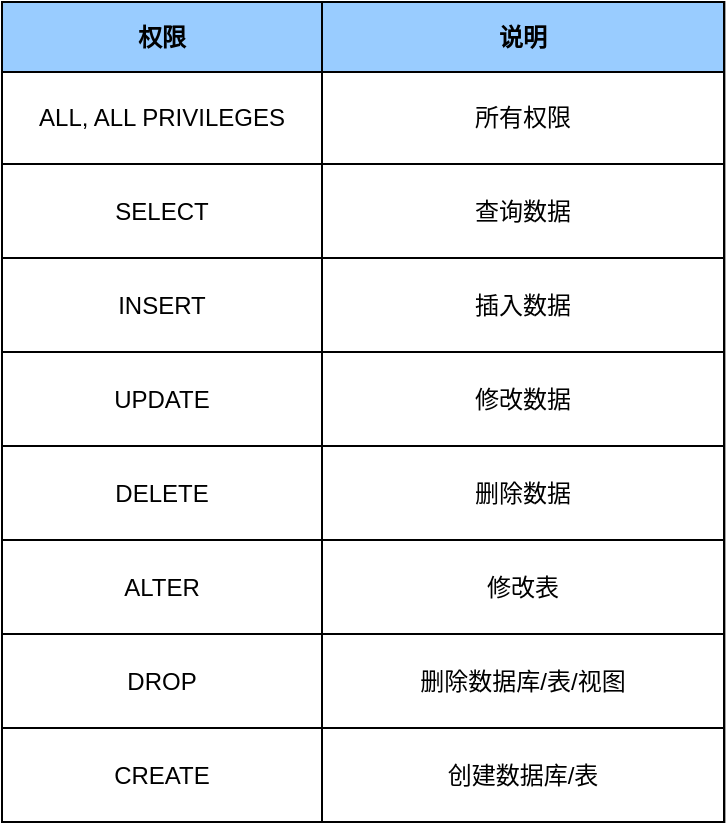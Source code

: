 <mxfile version="21.7.4" type="github">
  <diagram name="第 1 页" id="7FOJcTMbbut2a_c0-8ov">
    <mxGraphModel dx="955" dy="393" grid="0" gridSize="10" guides="1" tooltips="1" connect="1" arrows="1" fold="1" page="1" pageScale="1" pageWidth="1920" pageHeight="1200" math="0" shadow="0">
      <root>
        <mxCell id="0" />
        <mxCell id="1" parent="0" />
        <mxCell id="NW7v9wk6wR8gTTQCwTLa-1" value="" style="childLayout=tableLayout;recursiveResize=0;shadow=0;fillColor=none;" vertex="1" parent="1">
          <mxGeometry x="498" y="151" width="361.18" height="410" as="geometry" />
        </mxCell>
        <mxCell id="NW7v9wk6wR8gTTQCwTLa-2" value="" style="shape=tableRow;horizontal=0;startSize=0;swimlaneHead=0;swimlaneBody=0;top=0;left=0;bottom=0;right=0;dropTarget=0;collapsible=0;recursiveResize=0;expand=0;fontStyle=0;fillColor=none;strokeColor=inherit;" vertex="1" parent="NW7v9wk6wR8gTTQCwTLa-1">
          <mxGeometry width="361.18" height="35" as="geometry" />
        </mxCell>
        <mxCell id="NW7v9wk6wR8gTTQCwTLa-3" value="权限" style="connectable=0;recursiveResize=0;strokeColor=inherit;fillColor=#99CCFF;align=center;whiteSpace=wrap;html=1;fontStyle=1" vertex="1" parent="NW7v9wk6wR8gTTQCwTLa-2">
          <mxGeometry width="160" height="35" as="geometry">
            <mxRectangle width="160" height="35" as="alternateBounds" />
          </mxGeometry>
        </mxCell>
        <mxCell id="NW7v9wk6wR8gTTQCwTLa-4" value="说明" style="connectable=0;recursiveResize=0;strokeColor=inherit;fillColor=#99CCFF;align=center;whiteSpace=wrap;html=1;fontStyle=1" vertex="1" parent="NW7v9wk6wR8gTTQCwTLa-2">
          <mxGeometry x="160" width="201" height="35" as="geometry">
            <mxRectangle width="201" height="35" as="alternateBounds" />
          </mxGeometry>
        </mxCell>
        <mxCell id="NW7v9wk6wR8gTTQCwTLa-6" style="shape=tableRow;horizontal=0;startSize=0;swimlaneHead=0;swimlaneBody=0;top=0;left=0;bottom=0;right=0;dropTarget=0;collapsible=0;recursiveResize=0;expand=0;fontStyle=0;fillColor=none;strokeColor=inherit;" vertex="1" parent="NW7v9wk6wR8gTTQCwTLa-1">
          <mxGeometry y="35" width="361.18" height="46" as="geometry" />
        </mxCell>
        <mxCell id="NW7v9wk6wR8gTTQCwTLa-7" value="ALL, ALL PRIVILEGES" style="connectable=0;recursiveResize=0;strokeColor=inherit;fillColor=none;align=center;whiteSpace=wrap;html=1;" vertex="1" parent="NW7v9wk6wR8gTTQCwTLa-6">
          <mxGeometry width="160" height="46" as="geometry">
            <mxRectangle width="160" height="46" as="alternateBounds" />
          </mxGeometry>
        </mxCell>
        <mxCell id="NW7v9wk6wR8gTTQCwTLa-8" value="所有权限" style="connectable=0;recursiveResize=0;strokeColor=inherit;fillColor=none;align=center;whiteSpace=wrap;html=1;" vertex="1" parent="NW7v9wk6wR8gTTQCwTLa-6">
          <mxGeometry x="160" width="201" height="46" as="geometry">
            <mxRectangle width="201" height="46" as="alternateBounds" />
          </mxGeometry>
        </mxCell>
        <mxCell id="NW7v9wk6wR8gTTQCwTLa-10" style="shape=tableRow;horizontal=0;startSize=0;swimlaneHead=0;swimlaneBody=0;top=0;left=0;bottom=0;right=0;dropTarget=0;collapsible=0;recursiveResize=0;expand=0;fontStyle=0;fillColor=none;strokeColor=inherit;" vertex="1" parent="NW7v9wk6wR8gTTQCwTLa-1">
          <mxGeometry y="81" width="361.18" height="47" as="geometry" />
        </mxCell>
        <mxCell id="NW7v9wk6wR8gTTQCwTLa-11" value="SELECT" style="connectable=0;recursiveResize=0;strokeColor=inherit;fillColor=none;align=center;whiteSpace=wrap;html=1;" vertex="1" parent="NW7v9wk6wR8gTTQCwTLa-10">
          <mxGeometry width="160" height="47" as="geometry">
            <mxRectangle width="160" height="47" as="alternateBounds" />
          </mxGeometry>
        </mxCell>
        <mxCell id="NW7v9wk6wR8gTTQCwTLa-12" value="查询数据" style="connectable=0;recursiveResize=0;strokeColor=inherit;fillColor=none;align=center;whiteSpace=wrap;html=1;" vertex="1" parent="NW7v9wk6wR8gTTQCwTLa-10">
          <mxGeometry x="160" width="201" height="47" as="geometry">
            <mxRectangle width="201" height="47" as="alternateBounds" />
          </mxGeometry>
        </mxCell>
        <mxCell id="NW7v9wk6wR8gTTQCwTLa-14" style="shape=tableRow;horizontal=0;startSize=0;swimlaneHead=0;swimlaneBody=0;top=0;left=0;bottom=0;right=0;dropTarget=0;collapsible=0;recursiveResize=0;expand=0;fontStyle=0;fillColor=none;strokeColor=inherit;" vertex="1" parent="NW7v9wk6wR8gTTQCwTLa-1">
          <mxGeometry y="128" width="361.18" height="47" as="geometry" />
        </mxCell>
        <mxCell id="NW7v9wk6wR8gTTQCwTLa-15" value="INSERT" style="connectable=0;recursiveResize=0;strokeColor=inherit;fillColor=none;align=center;whiteSpace=wrap;html=1;" vertex="1" parent="NW7v9wk6wR8gTTQCwTLa-14">
          <mxGeometry width="160" height="47" as="geometry">
            <mxRectangle width="160" height="47" as="alternateBounds" />
          </mxGeometry>
        </mxCell>
        <mxCell id="NW7v9wk6wR8gTTQCwTLa-16" value="插入数据" style="connectable=0;recursiveResize=0;strokeColor=inherit;fillColor=none;align=center;whiteSpace=wrap;html=1;" vertex="1" parent="NW7v9wk6wR8gTTQCwTLa-14">
          <mxGeometry x="160" width="201" height="47" as="geometry">
            <mxRectangle width="201" height="47" as="alternateBounds" />
          </mxGeometry>
        </mxCell>
        <mxCell id="NW7v9wk6wR8gTTQCwTLa-17" style="shape=tableRow;horizontal=0;startSize=0;swimlaneHead=0;swimlaneBody=0;top=0;left=0;bottom=0;right=0;dropTarget=0;collapsible=0;recursiveResize=0;expand=0;fontStyle=0;fillColor=none;strokeColor=inherit;" vertex="1" parent="NW7v9wk6wR8gTTQCwTLa-1">
          <mxGeometry y="175" width="361.18" height="47" as="geometry" />
        </mxCell>
        <mxCell id="NW7v9wk6wR8gTTQCwTLa-18" value="UPDATE" style="connectable=0;recursiveResize=0;strokeColor=inherit;fillColor=none;align=center;whiteSpace=wrap;html=1;" vertex="1" parent="NW7v9wk6wR8gTTQCwTLa-17">
          <mxGeometry width="160" height="47" as="geometry">
            <mxRectangle width="160" height="47" as="alternateBounds" />
          </mxGeometry>
        </mxCell>
        <mxCell id="NW7v9wk6wR8gTTQCwTLa-19" value="修改数据" style="connectable=0;recursiveResize=0;strokeColor=inherit;fillColor=none;align=center;whiteSpace=wrap;html=1;" vertex="1" parent="NW7v9wk6wR8gTTQCwTLa-17">
          <mxGeometry x="160" width="201" height="47" as="geometry">
            <mxRectangle width="201" height="47" as="alternateBounds" />
          </mxGeometry>
        </mxCell>
        <mxCell id="NW7v9wk6wR8gTTQCwTLa-20" style="shape=tableRow;horizontal=0;startSize=0;swimlaneHead=0;swimlaneBody=0;top=0;left=0;bottom=0;right=0;dropTarget=0;collapsible=0;recursiveResize=0;expand=0;fontStyle=0;fillColor=none;strokeColor=inherit;" vertex="1" parent="NW7v9wk6wR8gTTQCwTLa-1">
          <mxGeometry y="222" width="361.18" height="47" as="geometry" />
        </mxCell>
        <mxCell id="NW7v9wk6wR8gTTQCwTLa-21" value="DELETE" style="connectable=0;recursiveResize=0;strokeColor=inherit;fillColor=none;align=center;whiteSpace=wrap;html=1;" vertex="1" parent="NW7v9wk6wR8gTTQCwTLa-20">
          <mxGeometry width="160" height="47" as="geometry">
            <mxRectangle width="160" height="47" as="alternateBounds" />
          </mxGeometry>
        </mxCell>
        <mxCell id="NW7v9wk6wR8gTTQCwTLa-22" value="删除数据" style="connectable=0;recursiveResize=0;strokeColor=inherit;fillColor=none;align=center;whiteSpace=wrap;html=1;" vertex="1" parent="NW7v9wk6wR8gTTQCwTLa-20">
          <mxGeometry x="160" width="201" height="47" as="geometry">
            <mxRectangle width="201" height="47" as="alternateBounds" />
          </mxGeometry>
        </mxCell>
        <mxCell id="NW7v9wk6wR8gTTQCwTLa-23" style="shape=tableRow;horizontal=0;startSize=0;swimlaneHead=0;swimlaneBody=0;top=0;left=0;bottom=0;right=0;dropTarget=0;collapsible=0;recursiveResize=0;expand=0;fontStyle=0;fillColor=none;strokeColor=inherit;" vertex="1" parent="NW7v9wk6wR8gTTQCwTLa-1">
          <mxGeometry y="269" width="361.18" height="47" as="geometry" />
        </mxCell>
        <mxCell id="NW7v9wk6wR8gTTQCwTLa-24" value="ALTER" style="connectable=0;recursiveResize=0;strokeColor=inherit;fillColor=none;align=center;whiteSpace=wrap;html=1;" vertex="1" parent="NW7v9wk6wR8gTTQCwTLa-23">
          <mxGeometry width="160" height="47" as="geometry">
            <mxRectangle width="160" height="47" as="alternateBounds" />
          </mxGeometry>
        </mxCell>
        <mxCell id="NW7v9wk6wR8gTTQCwTLa-25" value="修改表" style="connectable=0;recursiveResize=0;strokeColor=inherit;fillColor=none;align=center;whiteSpace=wrap;html=1;" vertex="1" parent="NW7v9wk6wR8gTTQCwTLa-23">
          <mxGeometry x="160" width="201" height="47" as="geometry">
            <mxRectangle width="201" height="47" as="alternateBounds" />
          </mxGeometry>
        </mxCell>
        <mxCell id="NW7v9wk6wR8gTTQCwTLa-26" style="shape=tableRow;horizontal=0;startSize=0;swimlaneHead=0;swimlaneBody=0;top=0;left=0;bottom=0;right=0;dropTarget=0;collapsible=0;recursiveResize=0;expand=0;fontStyle=0;fillColor=none;strokeColor=inherit;" vertex="1" parent="NW7v9wk6wR8gTTQCwTLa-1">
          <mxGeometry y="316" width="361.18" height="47" as="geometry" />
        </mxCell>
        <mxCell id="NW7v9wk6wR8gTTQCwTLa-27" value="DROP" style="connectable=0;recursiveResize=0;strokeColor=inherit;fillColor=none;align=center;whiteSpace=wrap;html=1;" vertex="1" parent="NW7v9wk6wR8gTTQCwTLa-26">
          <mxGeometry width="160" height="47" as="geometry">
            <mxRectangle width="160" height="47" as="alternateBounds" />
          </mxGeometry>
        </mxCell>
        <mxCell id="NW7v9wk6wR8gTTQCwTLa-28" value="删除数据库/表/视图" style="connectable=0;recursiveResize=0;strokeColor=inherit;fillColor=none;align=center;whiteSpace=wrap;html=1;" vertex="1" parent="NW7v9wk6wR8gTTQCwTLa-26">
          <mxGeometry x="160" width="201" height="47" as="geometry">
            <mxRectangle width="201" height="47" as="alternateBounds" />
          </mxGeometry>
        </mxCell>
        <mxCell id="NW7v9wk6wR8gTTQCwTLa-29" style="shape=tableRow;horizontal=0;startSize=0;swimlaneHead=0;swimlaneBody=0;top=0;left=0;bottom=0;right=0;dropTarget=0;collapsible=0;recursiveResize=0;expand=0;fontStyle=0;fillColor=none;strokeColor=inherit;" vertex="1" parent="NW7v9wk6wR8gTTQCwTLa-1">
          <mxGeometry y="363" width="361.18" height="47" as="geometry" />
        </mxCell>
        <mxCell id="NW7v9wk6wR8gTTQCwTLa-30" value="CREATE" style="connectable=0;recursiveResize=0;strokeColor=inherit;fillColor=none;align=center;whiteSpace=wrap;html=1;" vertex="1" parent="NW7v9wk6wR8gTTQCwTLa-29">
          <mxGeometry width="160" height="47" as="geometry">
            <mxRectangle width="160" height="47" as="alternateBounds" />
          </mxGeometry>
        </mxCell>
        <mxCell id="NW7v9wk6wR8gTTQCwTLa-31" value="创建数据库/表" style="connectable=0;recursiveResize=0;strokeColor=inherit;fillColor=none;align=center;whiteSpace=wrap;html=1;" vertex="1" parent="NW7v9wk6wR8gTTQCwTLa-29">
          <mxGeometry x="160" width="201" height="47" as="geometry">
            <mxRectangle width="201" height="47" as="alternateBounds" />
          </mxGeometry>
        </mxCell>
      </root>
    </mxGraphModel>
  </diagram>
</mxfile>
